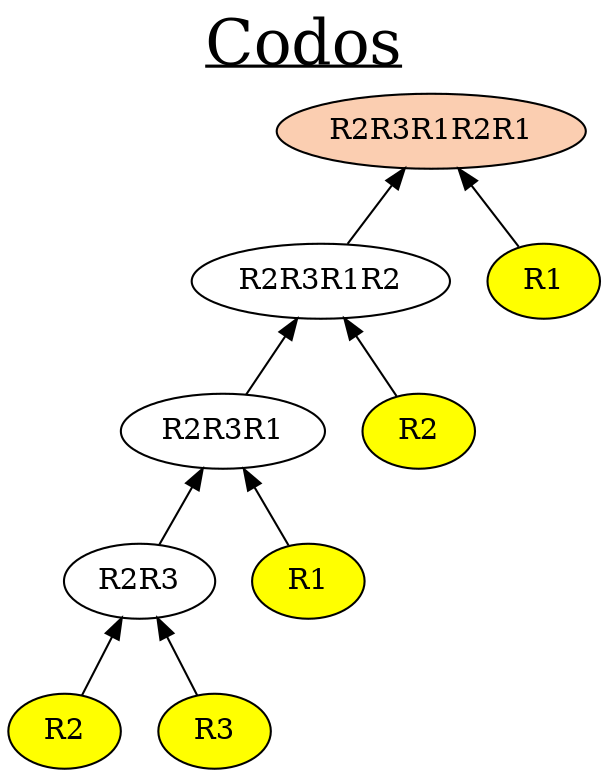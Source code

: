 digraph G {
rankdir = BT;
graph [label= <<u>Codos</u>> , labelloc=t, fontsize=30];
1[style=filled, fillcolor= "#FBCEB1", label=R2R3R1R2R1];
2[label=R2R3R1R2];
2->1
3[label=R1];
3->1
4[label=R2R3R1];
4->2
5[label=R2];
5->2
8[label=R2R3];
8->4
9[label=R1];
9->4
16[label=R2];
16->8
17[label=R3];
17->8
16[style=filled, fillcolor=yellow];
17[style=filled, fillcolor=yellow];
9[style=filled, fillcolor=yellow];
5[style=filled, fillcolor=yellow];
3[style=filled, fillcolor=yellow];
}